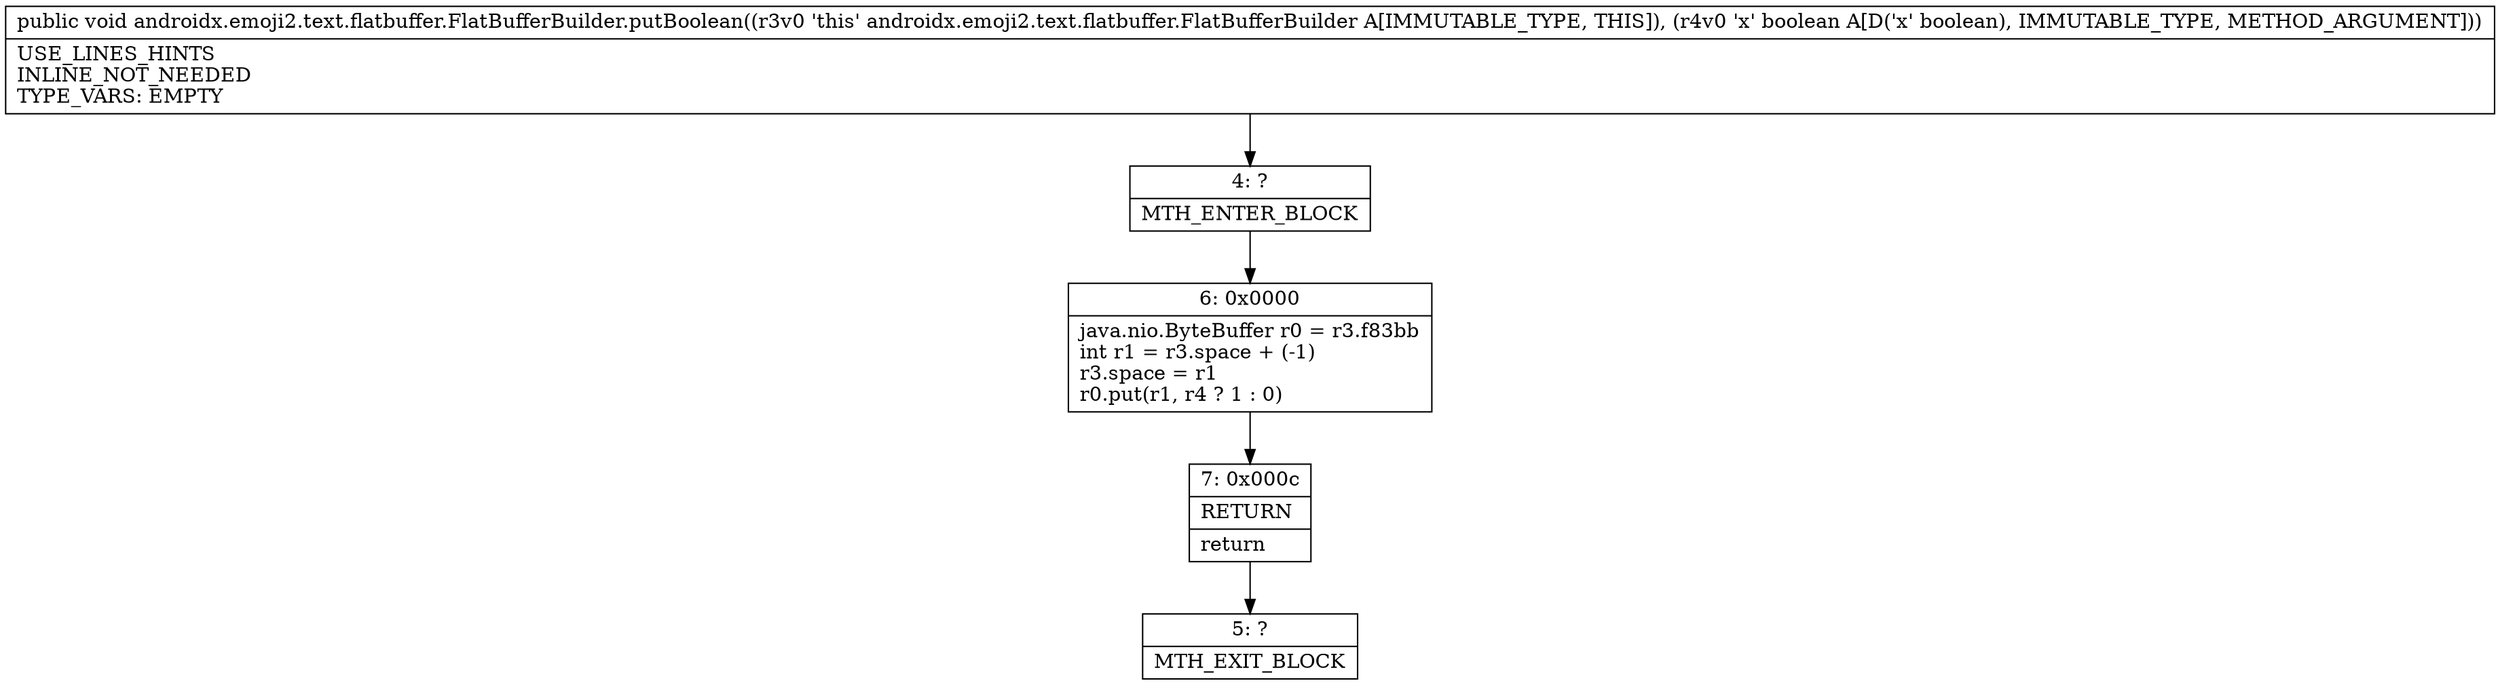 digraph "CFG forandroidx.emoji2.text.flatbuffer.FlatBufferBuilder.putBoolean(Z)V" {
Node_4 [shape=record,label="{4\:\ ?|MTH_ENTER_BLOCK\l}"];
Node_6 [shape=record,label="{6\:\ 0x0000|java.nio.ByteBuffer r0 = r3.f83bb\lint r1 = r3.space + (\-1)\lr3.space = r1\lr0.put(r1, r4 ? 1 : 0)\l}"];
Node_7 [shape=record,label="{7\:\ 0x000c|RETURN\l|return\l}"];
Node_5 [shape=record,label="{5\:\ ?|MTH_EXIT_BLOCK\l}"];
MethodNode[shape=record,label="{public void androidx.emoji2.text.flatbuffer.FlatBufferBuilder.putBoolean((r3v0 'this' androidx.emoji2.text.flatbuffer.FlatBufferBuilder A[IMMUTABLE_TYPE, THIS]), (r4v0 'x' boolean A[D('x' boolean), IMMUTABLE_TYPE, METHOD_ARGUMENT]))  | USE_LINES_HINTS\lINLINE_NOT_NEEDED\lTYPE_VARS: EMPTY\l}"];
MethodNode -> Node_4;Node_4 -> Node_6;
Node_6 -> Node_7;
Node_7 -> Node_5;
}

